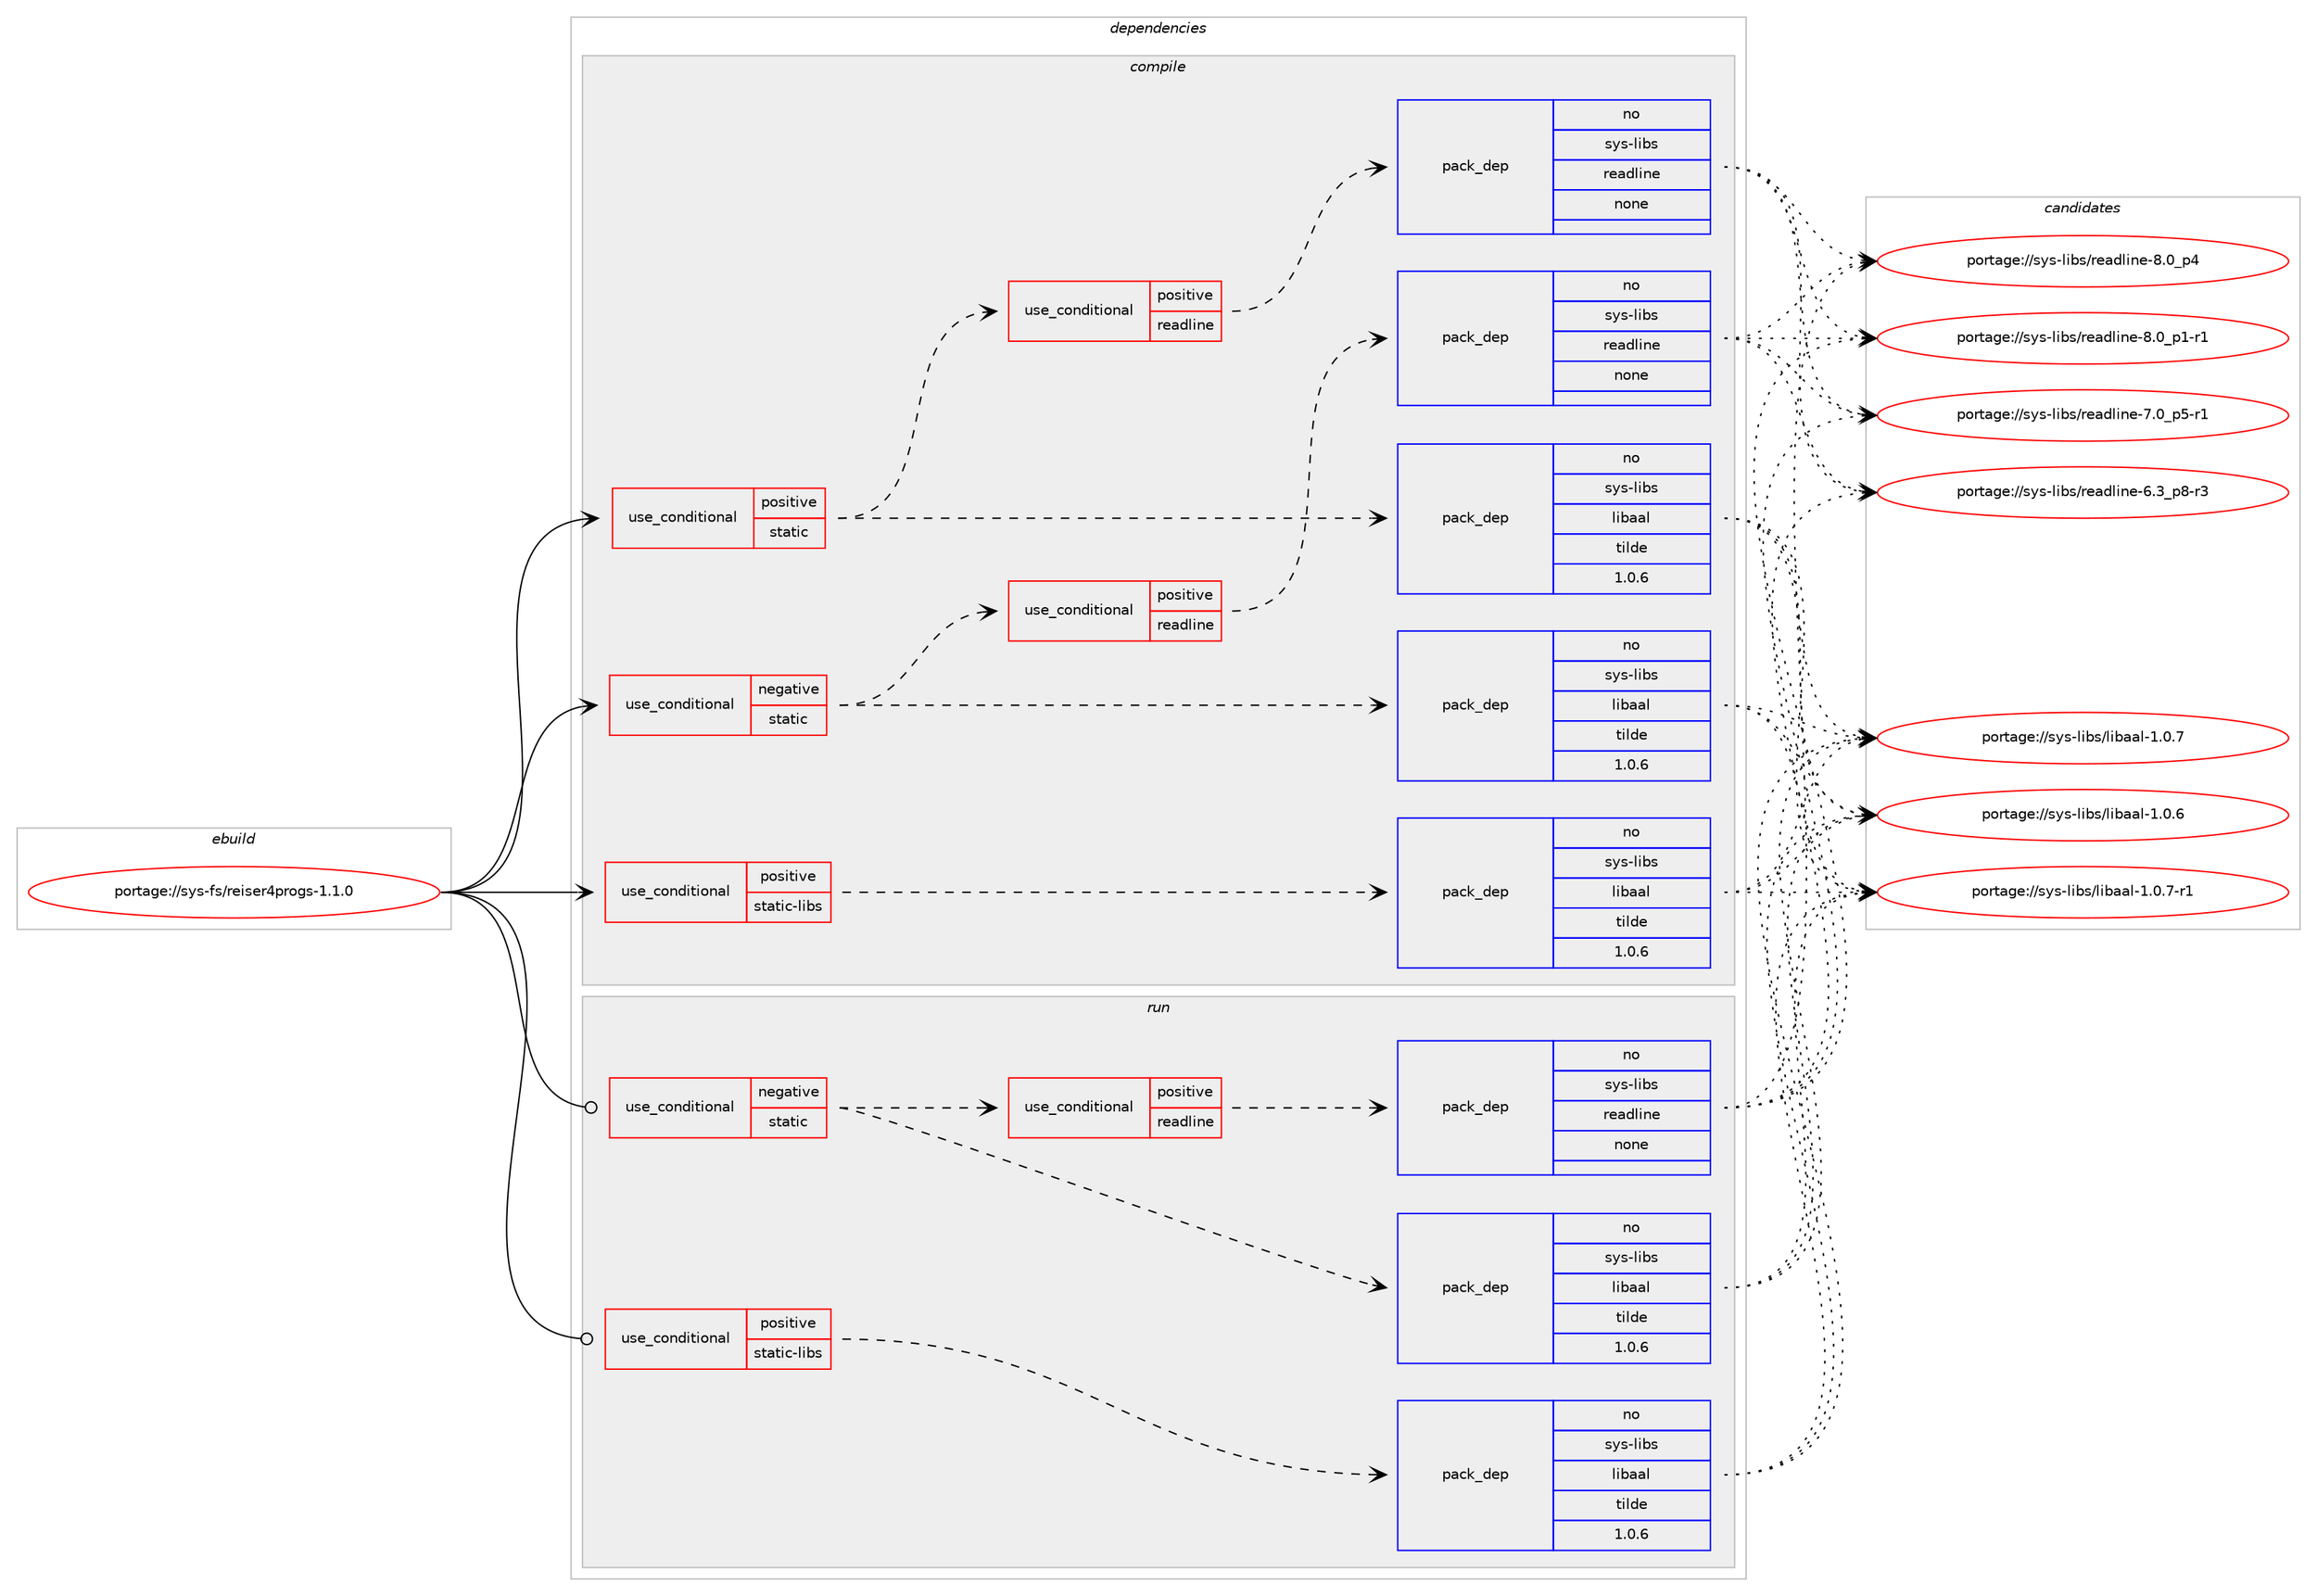 digraph prolog {

# *************
# Graph options
# *************

newrank=true;
concentrate=true;
compound=true;
graph [rankdir=LR,fontname=Helvetica,fontsize=10,ranksep=1.5];#, ranksep=2.5, nodesep=0.2];
edge  [arrowhead=vee];
node  [fontname=Helvetica,fontsize=10];

# **********
# The ebuild
# **********

subgraph cluster_leftcol {
color=gray;
rank=same;
label=<<i>ebuild</i>>;
id [label="portage://sys-fs/reiser4progs-1.1.0", color=red, width=4, href="../sys-fs/reiser4progs-1.1.0.svg"];
}

# ****************
# The dependencies
# ****************

subgraph cluster_midcol {
color=gray;
label=<<i>dependencies</i>>;
subgraph cluster_compile {
fillcolor="#eeeeee";
style=filled;
label=<<i>compile</i>>;
subgraph cond6258 {
dependency32858 [label=<<TABLE BORDER="0" CELLBORDER="1" CELLSPACING="0" CELLPADDING="4"><TR><TD ROWSPAN="3" CELLPADDING="10">use_conditional</TD></TR><TR><TD>negative</TD></TR><TR><TD>static</TD></TR></TABLE>>, shape=none, color=red];
subgraph pack25786 {
dependency32859 [label=<<TABLE BORDER="0" CELLBORDER="1" CELLSPACING="0" CELLPADDING="4" WIDTH="220"><TR><TD ROWSPAN="6" CELLPADDING="30">pack_dep</TD></TR><TR><TD WIDTH="110">no</TD></TR><TR><TD>sys-libs</TD></TR><TR><TD>libaal</TD></TR><TR><TD>tilde</TD></TR><TR><TD>1.0.6</TD></TR></TABLE>>, shape=none, color=blue];
}
dependency32858:e -> dependency32859:w [weight=20,style="dashed",arrowhead="vee"];
subgraph cond6259 {
dependency32860 [label=<<TABLE BORDER="0" CELLBORDER="1" CELLSPACING="0" CELLPADDING="4"><TR><TD ROWSPAN="3" CELLPADDING="10">use_conditional</TD></TR><TR><TD>positive</TD></TR><TR><TD>readline</TD></TR></TABLE>>, shape=none, color=red];
subgraph pack25787 {
dependency32861 [label=<<TABLE BORDER="0" CELLBORDER="1" CELLSPACING="0" CELLPADDING="4" WIDTH="220"><TR><TD ROWSPAN="6" CELLPADDING="30">pack_dep</TD></TR><TR><TD WIDTH="110">no</TD></TR><TR><TD>sys-libs</TD></TR><TR><TD>readline</TD></TR><TR><TD>none</TD></TR><TR><TD></TD></TR></TABLE>>, shape=none, color=blue];
}
dependency32860:e -> dependency32861:w [weight=20,style="dashed",arrowhead="vee"];
}
dependency32858:e -> dependency32860:w [weight=20,style="dashed",arrowhead="vee"];
}
id:e -> dependency32858:w [weight=20,style="solid",arrowhead="vee"];
subgraph cond6260 {
dependency32862 [label=<<TABLE BORDER="0" CELLBORDER="1" CELLSPACING="0" CELLPADDING="4"><TR><TD ROWSPAN="3" CELLPADDING="10">use_conditional</TD></TR><TR><TD>positive</TD></TR><TR><TD>static</TD></TR></TABLE>>, shape=none, color=red];
subgraph pack25788 {
dependency32863 [label=<<TABLE BORDER="0" CELLBORDER="1" CELLSPACING="0" CELLPADDING="4" WIDTH="220"><TR><TD ROWSPAN="6" CELLPADDING="30">pack_dep</TD></TR><TR><TD WIDTH="110">no</TD></TR><TR><TD>sys-libs</TD></TR><TR><TD>libaal</TD></TR><TR><TD>tilde</TD></TR><TR><TD>1.0.6</TD></TR></TABLE>>, shape=none, color=blue];
}
dependency32862:e -> dependency32863:w [weight=20,style="dashed",arrowhead="vee"];
subgraph cond6261 {
dependency32864 [label=<<TABLE BORDER="0" CELLBORDER="1" CELLSPACING="0" CELLPADDING="4"><TR><TD ROWSPAN="3" CELLPADDING="10">use_conditional</TD></TR><TR><TD>positive</TD></TR><TR><TD>readline</TD></TR></TABLE>>, shape=none, color=red];
subgraph pack25789 {
dependency32865 [label=<<TABLE BORDER="0" CELLBORDER="1" CELLSPACING="0" CELLPADDING="4" WIDTH="220"><TR><TD ROWSPAN="6" CELLPADDING="30">pack_dep</TD></TR><TR><TD WIDTH="110">no</TD></TR><TR><TD>sys-libs</TD></TR><TR><TD>readline</TD></TR><TR><TD>none</TD></TR><TR><TD></TD></TR></TABLE>>, shape=none, color=blue];
}
dependency32864:e -> dependency32865:w [weight=20,style="dashed",arrowhead="vee"];
}
dependency32862:e -> dependency32864:w [weight=20,style="dashed",arrowhead="vee"];
}
id:e -> dependency32862:w [weight=20,style="solid",arrowhead="vee"];
subgraph cond6262 {
dependency32866 [label=<<TABLE BORDER="0" CELLBORDER="1" CELLSPACING="0" CELLPADDING="4"><TR><TD ROWSPAN="3" CELLPADDING="10">use_conditional</TD></TR><TR><TD>positive</TD></TR><TR><TD>static-libs</TD></TR></TABLE>>, shape=none, color=red];
subgraph pack25790 {
dependency32867 [label=<<TABLE BORDER="0" CELLBORDER="1" CELLSPACING="0" CELLPADDING="4" WIDTH="220"><TR><TD ROWSPAN="6" CELLPADDING="30">pack_dep</TD></TR><TR><TD WIDTH="110">no</TD></TR><TR><TD>sys-libs</TD></TR><TR><TD>libaal</TD></TR><TR><TD>tilde</TD></TR><TR><TD>1.0.6</TD></TR></TABLE>>, shape=none, color=blue];
}
dependency32866:e -> dependency32867:w [weight=20,style="dashed",arrowhead="vee"];
}
id:e -> dependency32866:w [weight=20,style="solid",arrowhead="vee"];
}
subgraph cluster_compileandrun {
fillcolor="#eeeeee";
style=filled;
label=<<i>compile and run</i>>;
}
subgraph cluster_run {
fillcolor="#eeeeee";
style=filled;
label=<<i>run</i>>;
subgraph cond6263 {
dependency32868 [label=<<TABLE BORDER="0" CELLBORDER="1" CELLSPACING="0" CELLPADDING="4"><TR><TD ROWSPAN="3" CELLPADDING="10">use_conditional</TD></TR><TR><TD>negative</TD></TR><TR><TD>static</TD></TR></TABLE>>, shape=none, color=red];
subgraph pack25791 {
dependency32869 [label=<<TABLE BORDER="0" CELLBORDER="1" CELLSPACING="0" CELLPADDING="4" WIDTH="220"><TR><TD ROWSPAN="6" CELLPADDING="30">pack_dep</TD></TR><TR><TD WIDTH="110">no</TD></TR><TR><TD>sys-libs</TD></TR><TR><TD>libaal</TD></TR><TR><TD>tilde</TD></TR><TR><TD>1.0.6</TD></TR></TABLE>>, shape=none, color=blue];
}
dependency32868:e -> dependency32869:w [weight=20,style="dashed",arrowhead="vee"];
subgraph cond6264 {
dependency32870 [label=<<TABLE BORDER="0" CELLBORDER="1" CELLSPACING="0" CELLPADDING="4"><TR><TD ROWSPAN="3" CELLPADDING="10">use_conditional</TD></TR><TR><TD>positive</TD></TR><TR><TD>readline</TD></TR></TABLE>>, shape=none, color=red];
subgraph pack25792 {
dependency32871 [label=<<TABLE BORDER="0" CELLBORDER="1" CELLSPACING="0" CELLPADDING="4" WIDTH="220"><TR><TD ROWSPAN="6" CELLPADDING="30">pack_dep</TD></TR><TR><TD WIDTH="110">no</TD></TR><TR><TD>sys-libs</TD></TR><TR><TD>readline</TD></TR><TR><TD>none</TD></TR><TR><TD></TD></TR></TABLE>>, shape=none, color=blue];
}
dependency32870:e -> dependency32871:w [weight=20,style="dashed",arrowhead="vee"];
}
dependency32868:e -> dependency32870:w [weight=20,style="dashed",arrowhead="vee"];
}
id:e -> dependency32868:w [weight=20,style="solid",arrowhead="odot"];
subgraph cond6265 {
dependency32872 [label=<<TABLE BORDER="0" CELLBORDER="1" CELLSPACING="0" CELLPADDING="4"><TR><TD ROWSPAN="3" CELLPADDING="10">use_conditional</TD></TR><TR><TD>positive</TD></TR><TR><TD>static-libs</TD></TR></TABLE>>, shape=none, color=red];
subgraph pack25793 {
dependency32873 [label=<<TABLE BORDER="0" CELLBORDER="1" CELLSPACING="0" CELLPADDING="4" WIDTH="220"><TR><TD ROWSPAN="6" CELLPADDING="30">pack_dep</TD></TR><TR><TD WIDTH="110">no</TD></TR><TR><TD>sys-libs</TD></TR><TR><TD>libaal</TD></TR><TR><TD>tilde</TD></TR><TR><TD>1.0.6</TD></TR></TABLE>>, shape=none, color=blue];
}
dependency32872:e -> dependency32873:w [weight=20,style="dashed",arrowhead="vee"];
}
id:e -> dependency32872:w [weight=20,style="solid",arrowhead="odot"];
}
}

# **************
# The candidates
# **************

subgraph cluster_choices {
rank=same;
color=gray;
label=<<i>candidates</i>>;

subgraph choice25786 {
color=black;
nodesep=1;
choice1151211154510810598115471081059897971084549464846554511449 [label="portage://sys-libs/libaal-1.0.7-r1", color=red, width=4,href="../sys-libs/libaal-1.0.7-r1.svg"];
choice115121115451081059811547108105989797108454946484655 [label="portage://sys-libs/libaal-1.0.7", color=red, width=4,href="../sys-libs/libaal-1.0.7.svg"];
choice115121115451081059811547108105989797108454946484654 [label="portage://sys-libs/libaal-1.0.6", color=red, width=4,href="../sys-libs/libaal-1.0.6.svg"];
dependency32859:e -> choice1151211154510810598115471081059897971084549464846554511449:w [style=dotted,weight="100"];
dependency32859:e -> choice115121115451081059811547108105989797108454946484655:w [style=dotted,weight="100"];
dependency32859:e -> choice115121115451081059811547108105989797108454946484654:w [style=dotted,weight="100"];
}
subgraph choice25787 {
color=black;
nodesep=1;
choice11512111545108105981154711410197100108105110101455646489511252 [label="portage://sys-libs/readline-8.0_p4", color=red, width=4,href="../sys-libs/readline-8.0_p4.svg"];
choice115121115451081059811547114101971001081051101014556464895112494511449 [label="portage://sys-libs/readline-8.0_p1-r1", color=red, width=4,href="../sys-libs/readline-8.0_p1-r1.svg"];
choice115121115451081059811547114101971001081051101014555464895112534511449 [label="portage://sys-libs/readline-7.0_p5-r1", color=red, width=4,href="../sys-libs/readline-7.0_p5-r1.svg"];
choice115121115451081059811547114101971001081051101014554465195112564511451 [label="portage://sys-libs/readline-6.3_p8-r3", color=red, width=4,href="../sys-libs/readline-6.3_p8-r3.svg"];
dependency32861:e -> choice11512111545108105981154711410197100108105110101455646489511252:w [style=dotted,weight="100"];
dependency32861:e -> choice115121115451081059811547114101971001081051101014556464895112494511449:w [style=dotted,weight="100"];
dependency32861:e -> choice115121115451081059811547114101971001081051101014555464895112534511449:w [style=dotted,weight="100"];
dependency32861:e -> choice115121115451081059811547114101971001081051101014554465195112564511451:w [style=dotted,weight="100"];
}
subgraph choice25788 {
color=black;
nodesep=1;
choice1151211154510810598115471081059897971084549464846554511449 [label="portage://sys-libs/libaal-1.0.7-r1", color=red, width=4,href="../sys-libs/libaal-1.0.7-r1.svg"];
choice115121115451081059811547108105989797108454946484655 [label="portage://sys-libs/libaal-1.0.7", color=red, width=4,href="../sys-libs/libaal-1.0.7.svg"];
choice115121115451081059811547108105989797108454946484654 [label="portage://sys-libs/libaal-1.0.6", color=red, width=4,href="../sys-libs/libaal-1.0.6.svg"];
dependency32863:e -> choice1151211154510810598115471081059897971084549464846554511449:w [style=dotted,weight="100"];
dependency32863:e -> choice115121115451081059811547108105989797108454946484655:w [style=dotted,weight="100"];
dependency32863:e -> choice115121115451081059811547108105989797108454946484654:w [style=dotted,weight="100"];
}
subgraph choice25789 {
color=black;
nodesep=1;
choice11512111545108105981154711410197100108105110101455646489511252 [label="portage://sys-libs/readline-8.0_p4", color=red, width=4,href="../sys-libs/readline-8.0_p4.svg"];
choice115121115451081059811547114101971001081051101014556464895112494511449 [label="portage://sys-libs/readline-8.0_p1-r1", color=red, width=4,href="../sys-libs/readline-8.0_p1-r1.svg"];
choice115121115451081059811547114101971001081051101014555464895112534511449 [label="portage://sys-libs/readline-7.0_p5-r1", color=red, width=4,href="../sys-libs/readline-7.0_p5-r1.svg"];
choice115121115451081059811547114101971001081051101014554465195112564511451 [label="portage://sys-libs/readline-6.3_p8-r3", color=red, width=4,href="../sys-libs/readline-6.3_p8-r3.svg"];
dependency32865:e -> choice11512111545108105981154711410197100108105110101455646489511252:w [style=dotted,weight="100"];
dependency32865:e -> choice115121115451081059811547114101971001081051101014556464895112494511449:w [style=dotted,weight="100"];
dependency32865:e -> choice115121115451081059811547114101971001081051101014555464895112534511449:w [style=dotted,weight="100"];
dependency32865:e -> choice115121115451081059811547114101971001081051101014554465195112564511451:w [style=dotted,weight="100"];
}
subgraph choice25790 {
color=black;
nodesep=1;
choice1151211154510810598115471081059897971084549464846554511449 [label="portage://sys-libs/libaal-1.0.7-r1", color=red, width=4,href="../sys-libs/libaal-1.0.7-r1.svg"];
choice115121115451081059811547108105989797108454946484655 [label="portage://sys-libs/libaal-1.0.7", color=red, width=4,href="../sys-libs/libaal-1.0.7.svg"];
choice115121115451081059811547108105989797108454946484654 [label="portage://sys-libs/libaal-1.0.6", color=red, width=4,href="../sys-libs/libaal-1.0.6.svg"];
dependency32867:e -> choice1151211154510810598115471081059897971084549464846554511449:w [style=dotted,weight="100"];
dependency32867:e -> choice115121115451081059811547108105989797108454946484655:w [style=dotted,weight="100"];
dependency32867:e -> choice115121115451081059811547108105989797108454946484654:w [style=dotted,weight="100"];
}
subgraph choice25791 {
color=black;
nodesep=1;
choice1151211154510810598115471081059897971084549464846554511449 [label="portage://sys-libs/libaal-1.0.7-r1", color=red, width=4,href="../sys-libs/libaal-1.0.7-r1.svg"];
choice115121115451081059811547108105989797108454946484655 [label="portage://sys-libs/libaal-1.0.7", color=red, width=4,href="../sys-libs/libaal-1.0.7.svg"];
choice115121115451081059811547108105989797108454946484654 [label="portage://sys-libs/libaal-1.0.6", color=red, width=4,href="../sys-libs/libaal-1.0.6.svg"];
dependency32869:e -> choice1151211154510810598115471081059897971084549464846554511449:w [style=dotted,weight="100"];
dependency32869:e -> choice115121115451081059811547108105989797108454946484655:w [style=dotted,weight="100"];
dependency32869:e -> choice115121115451081059811547108105989797108454946484654:w [style=dotted,weight="100"];
}
subgraph choice25792 {
color=black;
nodesep=1;
choice11512111545108105981154711410197100108105110101455646489511252 [label="portage://sys-libs/readline-8.0_p4", color=red, width=4,href="../sys-libs/readline-8.0_p4.svg"];
choice115121115451081059811547114101971001081051101014556464895112494511449 [label="portage://sys-libs/readline-8.0_p1-r1", color=red, width=4,href="../sys-libs/readline-8.0_p1-r1.svg"];
choice115121115451081059811547114101971001081051101014555464895112534511449 [label="portage://sys-libs/readline-7.0_p5-r1", color=red, width=4,href="../sys-libs/readline-7.0_p5-r1.svg"];
choice115121115451081059811547114101971001081051101014554465195112564511451 [label="portage://sys-libs/readline-6.3_p8-r3", color=red, width=4,href="../sys-libs/readline-6.3_p8-r3.svg"];
dependency32871:e -> choice11512111545108105981154711410197100108105110101455646489511252:w [style=dotted,weight="100"];
dependency32871:e -> choice115121115451081059811547114101971001081051101014556464895112494511449:w [style=dotted,weight="100"];
dependency32871:e -> choice115121115451081059811547114101971001081051101014555464895112534511449:w [style=dotted,weight="100"];
dependency32871:e -> choice115121115451081059811547114101971001081051101014554465195112564511451:w [style=dotted,weight="100"];
}
subgraph choice25793 {
color=black;
nodesep=1;
choice1151211154510810598115471081059897971084549464846554511449 [label="portage://sys-libs/libaal-1.0.7-r1", color=red, width=4,href="../sys-libs/libaal-1.0.7-r1.svg"];
choice115121115451081059811547108105989797108454946484655 [label="portage://sys-libs/libaal-1.0.7", color=red, width=4,href="../sys-libs/libaal-1.0.7.svg"];
choice115121115451081059811547108105989797108454946484654 [label="portage://sys-libs/libaal-1.0.6", color=red, width=4,href="../sys-libs/libaal-1.0.6.svg"];
dependency32873:e -> choice1151211154510810598115471081059897971084549464846554511449:w [style=dotted,weight="100"];
dependency32873:e -> choice115121115451081059811547108105989797108454946484655:w [style=dotted,weight="100"];
dependency32873:e -> choice115121115451081059811547108105989797108454946484654:w [style=dotted,weight="100"];
}
}

}
